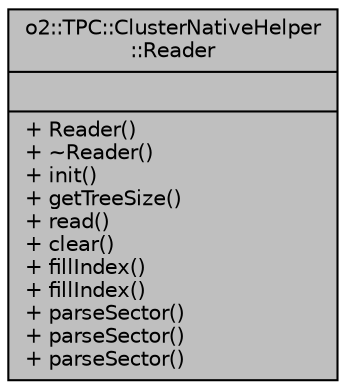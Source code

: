 digraph "o2::TPC::ClusterNativeHelper::Reader"
{
 // INTERACTIVE_SVG=YES
  bgcolor="transparent";
  edge [fontname="Helvetica",fontsize="10",labelfontname="Helvetica",labelfontsize="10"];
  node [fontname="Helvetica",fontsize="10",shape=record];
  Node1 [label="{o2::TPC::ClusterNativeHelper\l::Reader\n||+ Reader()\l+ ~Reader()\l+ init()\l+ getTreeSize()\l+ read()\l+ clear()\l+ fillIndex()\l+ fillIndex()\l+ parseSector()\l+ parseSector()\l+ parseSector()\l}",height=0.2,width=0.4,color="black", fillcolor="grey75", style="filled" fontcolor="black"];
}
